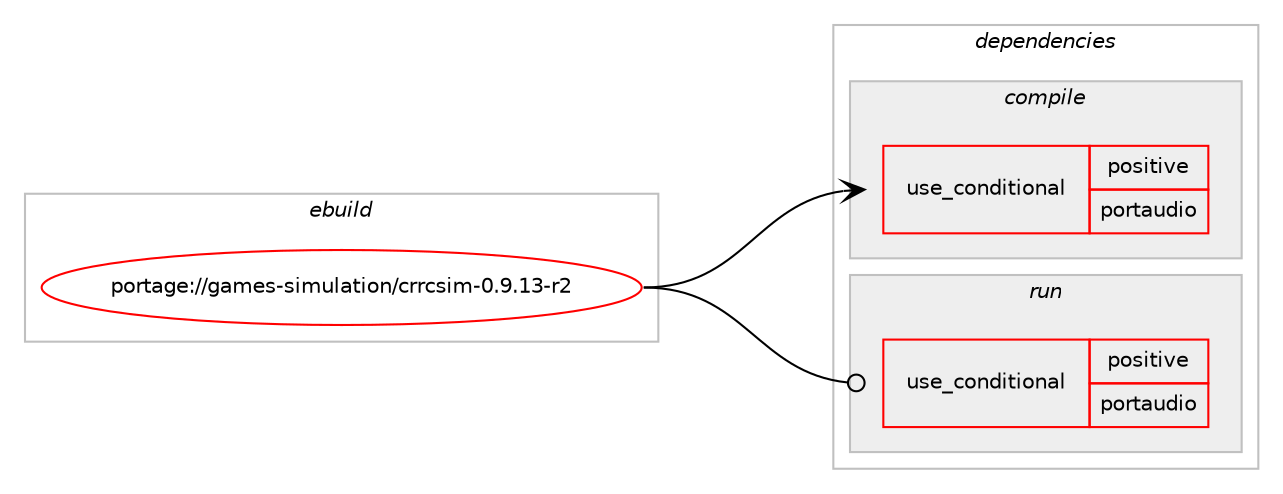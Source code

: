 digraph prolog {

# *************
# Graph options
# *************

newrank=true;
concentrate=true;
compound=true;
graph [rankdir=LR,fontname=Helvetica,fontsize=10,ranksep=1.5];#, ranksep=2.5, nodesep=0.2];
edge  [arrowhead=vee];
node  [fontname=Helvetica,fontsize=10];

# **********
# The ebuild
# **********

subgraph cluster_leftcol {
color=gray;
rank=same;
label=<<i>ebuild</i>>;
id [label="portage://games-simulation/crrcsim-0.9.13-r2", color=red, width=4, href="../games-simulation/crrcsim-0.9.13-r2.svg"];
}

# ****************
# The dependencies
# ****************

subgraph cluster_midcol {
color=gray;
label=<<i>dependencies</i>>;
subgraph cluster_compile {
fillcolor="#eeeeee";
style=filled;
label=<<i>compile</i>>;
subgraph cond63128 {
dependency116585 [label=<<TABLE BORDER="0" CELLBORDER="1" CELLSPACING="0" CELLPADDING="4"><TR><TD ROWSPAN="3" CELLPADDING="10">use_conditional</TD></TR><TR><TD>positive</TD></TR><TR><TD>portaudio</TD></TR></TABLE>>, shape=none, color=red];
# *** BEGIN UNKNOWN DEPENDENCY TYPE (TODO) ***
# dependency116585 -> package_dependency(portage://games-simulation/crrcsim-0.9.13-r2,install,no,media-libs,portaudio,none,[,,],[],[])
# *** END UNKNOWN DEPENDENCY TYPE (TODO) ***

}
id:e -> dependency116585:w [weight=20,style="solid",arrowhead="vee"];
# *** BEGIN UNKNOWN DEPENDENCY TYPE (TODO) ***
# id -> package_dependency(portage://games-simulation/crrcsim-0.9.13-r2,install,no,dev-libs,gmp,none,[,,],any_same_slot,[])
# *** END UNKNOWN DEPENDENCY TYPE (TODO) ***

# *** BEGIN UNKNOWN DEPENDENCY TYPE (TODO) ***
# id -> package_dependency(portage://games-simulation/crrcsim-0.9.13-r2,install,no,media-libs,libsdl,none,[,,],[],[use(enable(X),none),use(enable(sound),none),use(enable(joystick),none),use(enable(opengl),none),use(enable(video),none)])
# *** END UNKNOWN DEPENDENCY TYPE (TODO) ***

# *** BEGIN UNKNOWN DEPENDENCY TYPE (TODO) ***
# id -> package_dependency(portage://games-simulation/crrcsim-0.9.13-r2,install,no,media-libs,plib,none,[,,],[],[])
# *** END UNKNOWN DEPENDENCY TYPE (TODO) ***

# *** BEGIN UNKNOWN DEPENDENCY TYPE (TODO) ***
# id -> package_dependency(portage://games-simulation/crrcsim-0.9.13-r2,install,no,sci-mathematics,cgal,none,[,,],[],[])
# *** END UNKNOWN DEPENDENCY TYPE (TODO) ***

# *** BEGIN UNKNOWN DEPENDENCY TYPE (TODO) ***
# id -> package_dependency(portage://games-simulation/crrcsim-0.9.13-r2,install,no,virtual,glu,none,[,,],[],[])
# *** END UNKNOWN DEPENDENCY TYPE (TODO) ***

# *** BEGIN UNKNOWN DEPENDENCY TYPE (TODO) ***
# id -> package_dependency(portage://games-simulation/crrcsim-0.9.13-r2,install,no,virtual,jpeg,none,[,,],[],[])
# *** END UNKNOWN DEPENDENCY TYPE (TODO) ***

# *** BEGIN UNKNOWN DEPENDENCY TYPE (TODO) ***
# id -> package_dependency(portage://games-simulation/crrcsim-0.9.13-r2,install,no,virtual,opengl,none,[,,],[],[])
# *** END UNKNOWN DEPENDENCY TYPE (TODO) ***

}
subgraph cluster_compileandrun {
fillcolor="#eeeeee";
style=filled;
label=<<i>compile and run</i>>;
}
subgraph cluster_run {
fillcolor="#eeeeee";
style=filled;
label=<<i>run</i>>;
subgraph cond63129 {
dependency116586 [label=<<TABLE BORDER="0" CELLBORDER="1" CELLSPACING="0" CELLPADDING="4"><TR><TD ROWSPAN="3" CELLPADDING="10">use_conditional</TD></TR><TR><TD>positive</TD></TR><TR><TD>portaudio</TD></TR></TABLE>>, shape=none, color=red];
# *** BEGIN UNKNOWN DEPENDENCY TYPE (TODO) ***
# dependency116586 -> package_dependency(portage://games-simulation/crrcsim-0.9.13-r2,run,no,media-libs,portaudio,none,[,,],[],[])
# *** END UNKNOWN DEPENDENCY TYPE (TODO) ***

}
id:e -> dependency116586:w [weight=20,style="solid",arrowhead="odot"];
# *** BEGIN UNKNOWN DEPENDENCY TYPE (TODO) ***
# id -> package_dependency(portage://games-simulation/crrcsim-0.9.13-r2,run,no,dev-libs,gmp,none,[,,],any_same_slot,[])
# *** END UNKNOWN DEPENDENCY TYPE (TODO) ***

# *** BEGIN UNKNOWN DEPENDENCY TYPE (TODO) ***
# id -> package_dependency(portage://games-simulation/crrcsim-0.9.13-r2,run,no,media-libs,libsdl,none,[,,],[],[use(enable(X),none),use(enable(sound),none),use(enable(joystick),none),use(enable(opengl),none),use(enable(video),none)])
# *** END UNKNOWN DEPENDENCY TYPE (TODO) ***

# *** BEGIN UNKNOWN DEPENDENCY TYPE (TODO) ***
# id -> package_dependency(portage://games-simulation/crrcsim-0.9.13-r2,run,no,media-libs,plib,none,[,,],[],[])
# *** END UNKNOWN DEPENDENCY TYPE (TODO) ***

# *** BEGIN UNKNOWN DEPENDENCY TYPE (TODO) ***
# id -> package_dependency(portage://games-simulation/crrcsim-0.9.13-r2,run,no,virtual,glu,none,[,,],[],[])
# *** END UNKNOWN DEPENDENCY TYPE (TODO) ***

# *** BEGIN UNKNOWN DEPENDENCY TYPE (TODO) ***
# id -> package_dependency(portage://games-simulation/crrcsim-0.9.13-r2,run,no,virtual,jpeg,none,[,,],[],[])
# *** END UNKNOWN DEPENDENCY TYPE (TODO) ***

# *** BEGIN UNKNOWN DEPENDENCY TYPE (TODO) ***
# id -> package_dependency(portage://games-simulation/crrcsim-0.9.13-r2,run,no,virtual,opengl,none,[,,],[],[])
# *** END UNKNOWN DEPENDENCY TYPE (TODO) ***

}
}

# **************
# The candidates
# **************

subgraph cluster_choices {
rank=same;
color=gray;
label=<<i>candidates</i>>;

}

}
